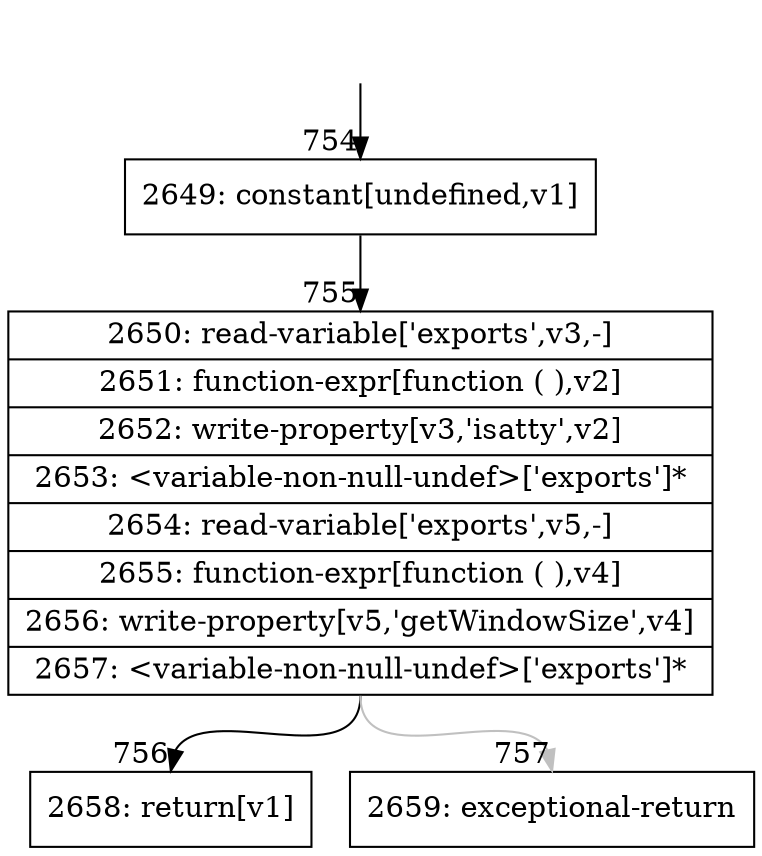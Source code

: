 digraph {
rankdir="TD"
BB_entry61[shape=none,label=""];
BB_entry61 -> BB754 [tailport=s, headport=n, headlabel="    754"]
BB754 [shape=record label="{2649: constant[undefined,v1]}" ] 
BB754 -> BB755 [tailport=s, headport=n, headlabel="      755"]
BB755 [shape=record label="{2650: read-variable['exports',v3,-]|2651: function-expr[function ( ),v2]|2652: write-property[v3,'isatty',v2]|2653: \<variable-non-null-undef\>['exports']*|2654: read-variable['exports',v5,-]|2655: function-expr[function ( ),v4]|2656: write-property[v5,'getWindowSize',v4]|2657: \<variable-non-null-undef\>['exports']*}" ] 
BB755 -> BB756 [tailport=s, headport=n, headlabel="      756"]
BB755 -> BB757 [tailport=s, headport=n, color=gray, headlabel="      757"]
BB756 [shape=record label="{2658: return[v1]}" ] 
BB757 [shape=record label="{2659: exceptional-return}" ] 
//#$~ 778
}
